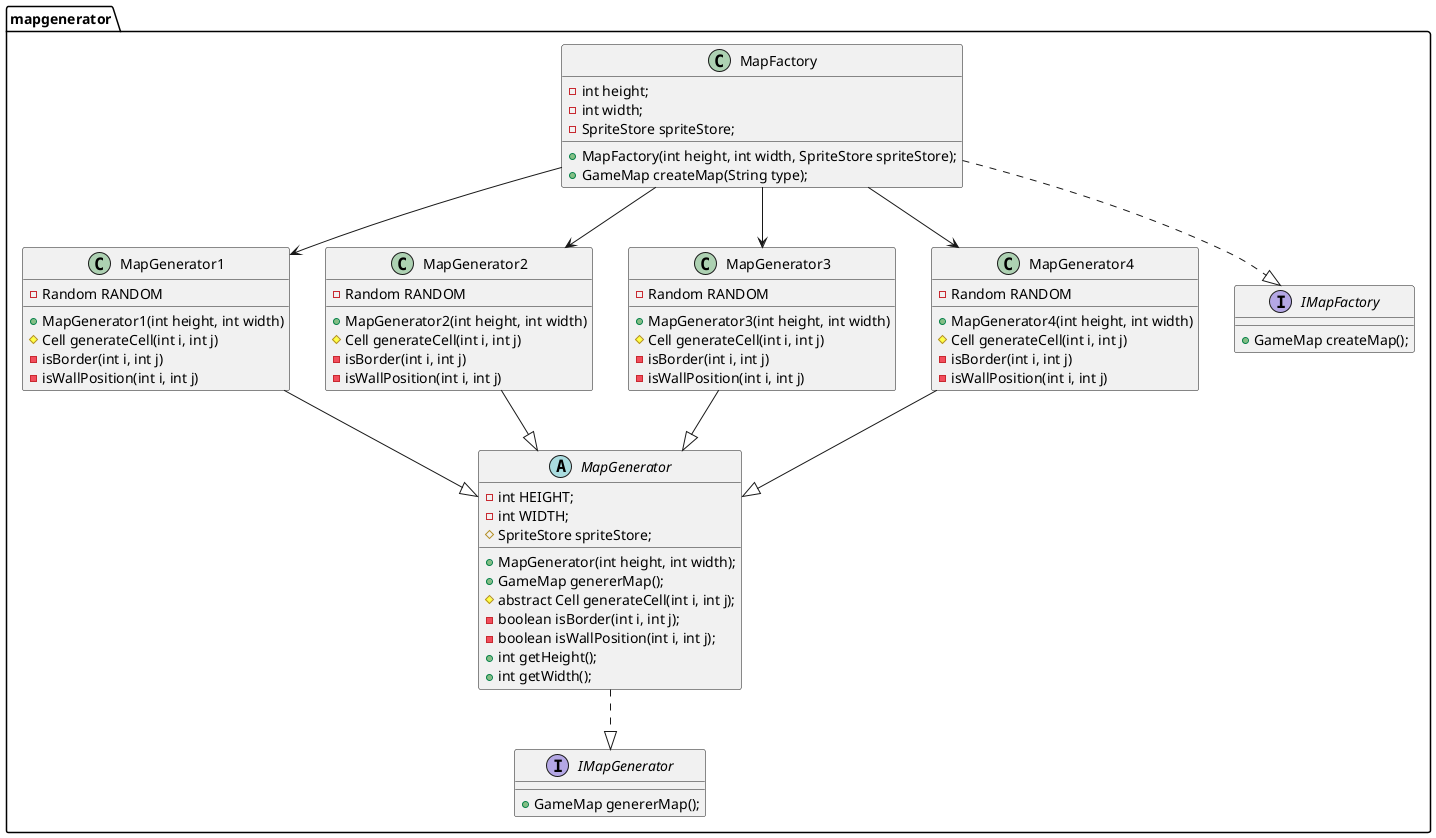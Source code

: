 @startuml
package mapgenerator {

    interface IMapGenerator {
        + GameMap genererMap();
    }

    abstract class MapGenerator {
        - int HEIGHT;
        - int WIDTH;
        # SpriteStore spriteStore;

        + MapGenerator(int height, int width);
        + GameMap genererMap();
        # abstract Cell generateCell(int i, int j);
        - boolean isBorder(int i, int j);
        - boolean isWallPosition(int i, int j);
        + int getHeight();
        + int getWidth();
    }

    MapGenerator ..|> IMapGenerator

    class MapGenerator1 {
        - Random RANDOM
        + MapGenerator1(int height, int width)
        # Cell generateCell(int i, int j)
        - isBorder(int i, int j)
        - isWallPosition(int i, int j)
    }

    class MapGenerator2 {
        - Random RANDOM
        + MapGenerator2(int height, int width)
        # Cell generateCell(int i, int j)
        - isBorder(int i, int j)
        - isWallPosition(int i, int j)
    }

    class MapGenerator3 {
        - Random RANDOM
        + MapGenerator3(int height, int width)
        # Cell generateCell(int i, int j)
        - isBorder(int i, int j)
        - isWallPosition(int i, int j)
    }

    class MapGenerator4 {
        - Random RANDOM
        + MapGenerator4(int height, int width)
        # Cell generateCell(int i, int j)
        - isBorder(int i, int j)
        - isWallPosition(int i, int j)
    }

    MapGenerator1 --|> MapGenerator
    MapGenerator2 --|> MapGenerator
    MapGenerator3 --|> MapGenerator
    MapGenerator4 --|> MapGenerator

    interface IMapFactory {
        + GameMap createMap();
    }

    class MapFactory {
        - int height;
        - int width;
        - SpriteStore spriteStore;

        + MapFactory(int height, int width, SpriteStore spriteStore);
        + GameMap createMap(String type);
    }

    MapFactory ..|> IMapFactory
}

MapFactory --> MapGenerator1
MapFactory --> MapGenerator2
MapFactory --> MapGenerator3
MapFactory --> MapGenerator4

@enduml
